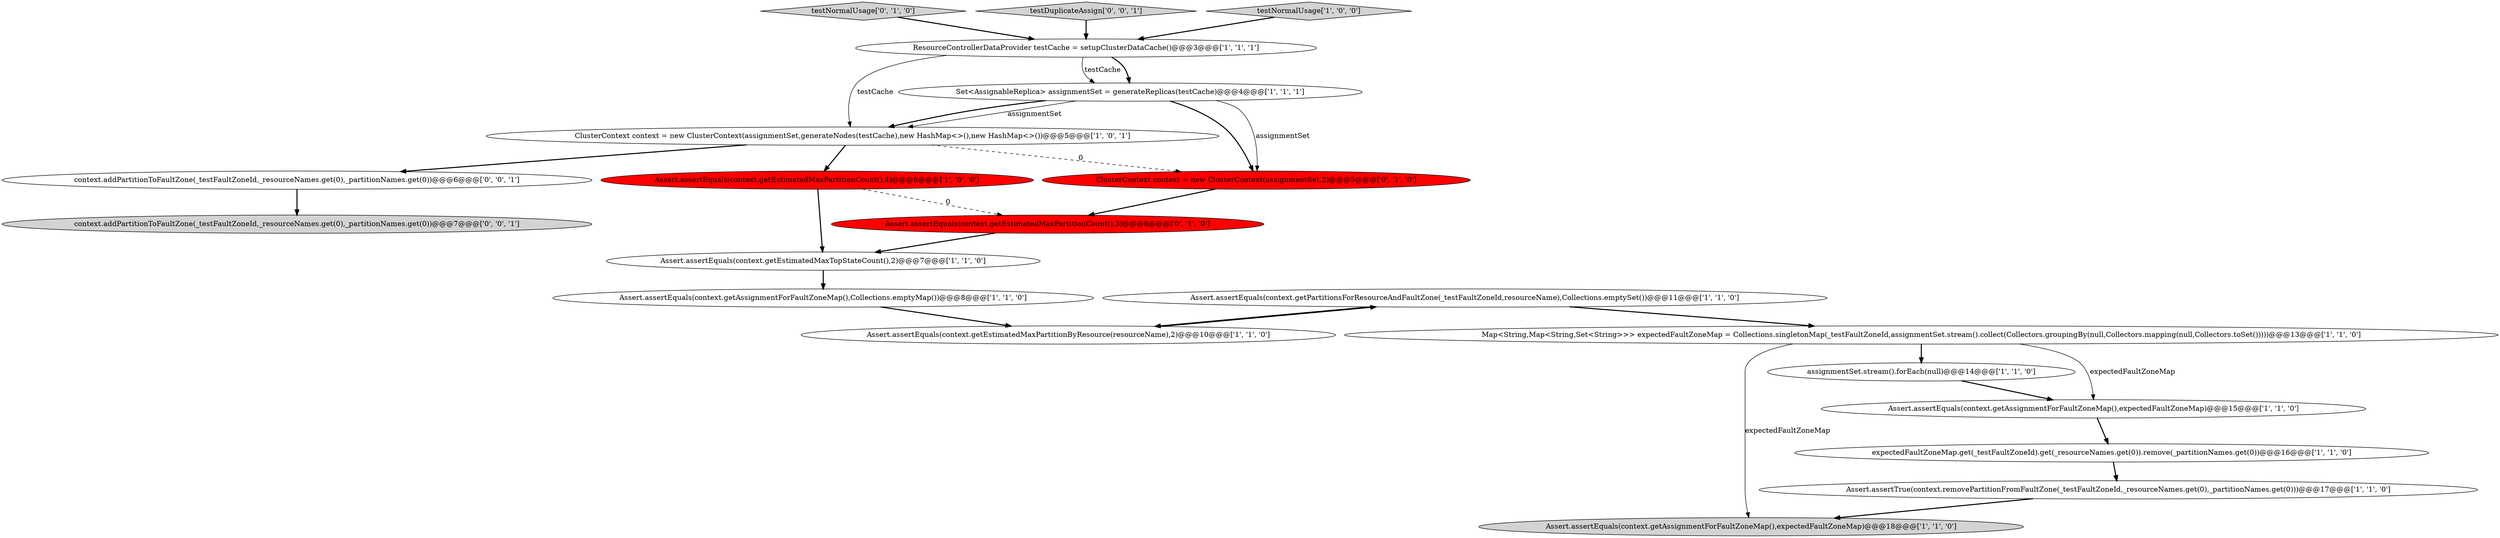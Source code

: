 digraph {
4 [style = filled, label = "expectedFaultZoneMap.get(_testFaultZoneId).get(_resourceNames.get(0)).remove(_partitionNames.get(0))@@@16@@@['1', '1', '0']", fillcolor = white, shape = ellipse image = "AAA0AAABBB1BBB"];
9 [style = filled, label = "Assert.assertEquals(context.getPartitionsForResourceAndFaultZone(_testFaultZoneId,resourceName),Collections.emptySet())@@@11@@@['1', '1', '0']", fillcolor = white, shape = ellipse image = "AAA0AAABBB1BBB"];
11 [style = filled, label = "Assert.assertEquals(context.getEstimatedMaxPartitionCount(),4)@@@6@@@['1', '0', '0']", fillcolor = red, shape = ellipse image = "AAA1AAABBB1BBB"];
16 [style = filled, label = "testNormalUsage['0', '1', '0']", fillcolor = lightgray, shape = diamond image = "AAA0AAABBB2BBB"];
19 [style = filled, label = "context.addPartitionToFaultZone(_testFaultZoneId,_resourceNames.get(0),_partitionNames.get(0))@@@7@@@['0', '0', '1']", fillcolor = lightgray, shape = ellipse image = "AAA0AAABBB3BBB"];
18 [style = filled, label = "testDuplicateAssign['0', '0', '1']", fillcolor = lightgray, shape = diamond image = "AAA0AAABBB3BBB"];
6 [style = filled, label = "ResourceControllerDataProvider testCache = setupClusterDataCache()@@@3@@@['1', '1', '1']", fillcolor = white, shape = ellipse image = "AAA0AAABBB1BBB"];
8 [style = filled, label = "Assert.assertEquals(context.getAssignmentForFaultZoneMap(),expectedFaultZoneMap)@@@15@@@['1', '1', '0']", fillcolor = white, shape = ellipse image = "AAA0AAABBB1BBB"];
17 [style = filled, label = "ClusterContext context = new ClusterContext(assignmentSet,2)@@@5@@@['0', '1', '0']", fillcolor = red, shape = ellipse image = "AAA1AAABBB2BBB"];
12 [style = filled, label = "Assert.assertEquals(context.getAssignmentForFaultZoneMap(),expectedFaultZoneMap)@@@18@@@['1', '1', '0']", fillcolor = lightgray, shape = ellipse image = "AAA0AAABBB1BBB"];
3 [style = filled, label = "Map<String,Map<String,Set<String>>> expectedFaultZoneMap = Collections.singletonMap(_testFaultZoneId,assignmentSet.stream().collect(Collectors.groupingBy(null,Collectors.mapping(null,Collectors.toSet()))))@@@13@@@['1', '1', '0']", fillcolor = white, shape = ellipse image = "AAA0AAABBB1BBB"];
1 [style = filled, label = "Assert.assertTrue(context.removePartitionFromFaultZone(_testFaultZoneId,_resourceNames.get(0),_partitionNames.get(0)))@@@17@@@['1', '1', '0']", fillcolor = white, shape = ellipse image = "AAA0AAABBB1BBB"];
20 [style = filled, label = "context.addPartitionToFaultZone(_testFaultZoneId,_resourceNames.get(0),_partitionNames.get(0))@@@6@@@['0', '0', '1']", fillcolor = white, shape = ellipse image = "AAA0AAABBB3BBB"];
5 [style = filled, label = "testNormalUsage['1', '0', '0']", fillcolor = lightgray, shape = diamond image = "AAA0AAABBB1BBB"];
15 [style = filled, label = "Assert.assertEquals(context.getEstimatedMaxPartitionCount(),3)@@@6@@@['0', '1', '0']", fillcolor = red, shape = ellipse image = "AAA1AAABBB2BBB"];
0 [style = filled, label = "assignmentSet.stream().forEach(null)@@@14@@@['1', '1', '0']", fillcolor = white, shape = ellipse image = "AAA0AAABBB1BBB"];
13 [style = filled, label = "Set<AssignableReplica> assignmentSet = generateReplicas(testCache)@@@4@@@['1', '1', '1']", fillcolor = white, shape = ellipse image = "AAA0AAABBB1BBB"];
10 [style = filled, label = "Assert.assertEquals(context.getEstimatedMaxTopStateCount(),2)@@@7@@@['1', '1', '0']", fillcolor = white, shape = ellipse image = "AAA0AAABBB1BBB"];
7 [style = filled, label = "Assert.assertEquals(context.getEstimatedMaxPartitionByResource(resourceName),2)@@@10@@@['1', '1', '0']", fillcolor = white, shape = ellipse image = "AAA0AAABBB1BBB"];
14 [style = filled, label = "Assert.assertEquals(context.getAssignmentForFaultZoneMap(),Collections.emptyMap())@@@8@@@['1', '1', '0']", fillcolor = white, shape = ellipse image = "AAA0AAABBB1BBB"];
2 [style = filled, label = "ClusterContext context = new ClusterContext(assignmentSet,generateNodes(testCache),new HashMap<>(),new HashMap<>())@@@5@@@['1', '0', '1']", fillcolor = white, shape = ellipse image = "AAA0AAABBB1BBB"];
15->10 [style = bold, label=""];
2->20 [style = bold, label=""];
10->14 [style = bold, label=""];
11->15 [style = dashed, label="0"];
13->2 [style = solid, label="assignmentSet"];
16->6 [style = bold, label=""];
9->7 [style = bold, label=""];
2->17 [style = dashed, label="0"];
3->0 [style = bold, label=""];
14->7 [style = bold, label=""];
6->2 [style = solid, label="testCache"];
13->17 [style = solid, label="assignmentSet"];
7->9 [style = bold, label=""];
13->17 [style = bold, label=""];
5->6 [style = bold, label=""];
18->6 [style = bold, label=""];
11->10 [style = bold, label=""];
6->13 [style = bold, label=""];
3->12 [style = solid, label="expectedFaultZoneMap"];
0->8 [style = bold, label=""];
17->15 [style = bold, label=""];
1->12 [style = bold, label=""];
9->3 [style = bold, label=""];
4->1 [style = bold, label=""];
3->8 [style = solid, label="expectedFaultZoneMap"];
8->4 [style = bold, label=""];
20->19 [style = bold, label=""];
2->11 [style = bold, label=""];
6->13 [style = solid, label="testCache"];
13->2 [style = bold, label=""];
}
